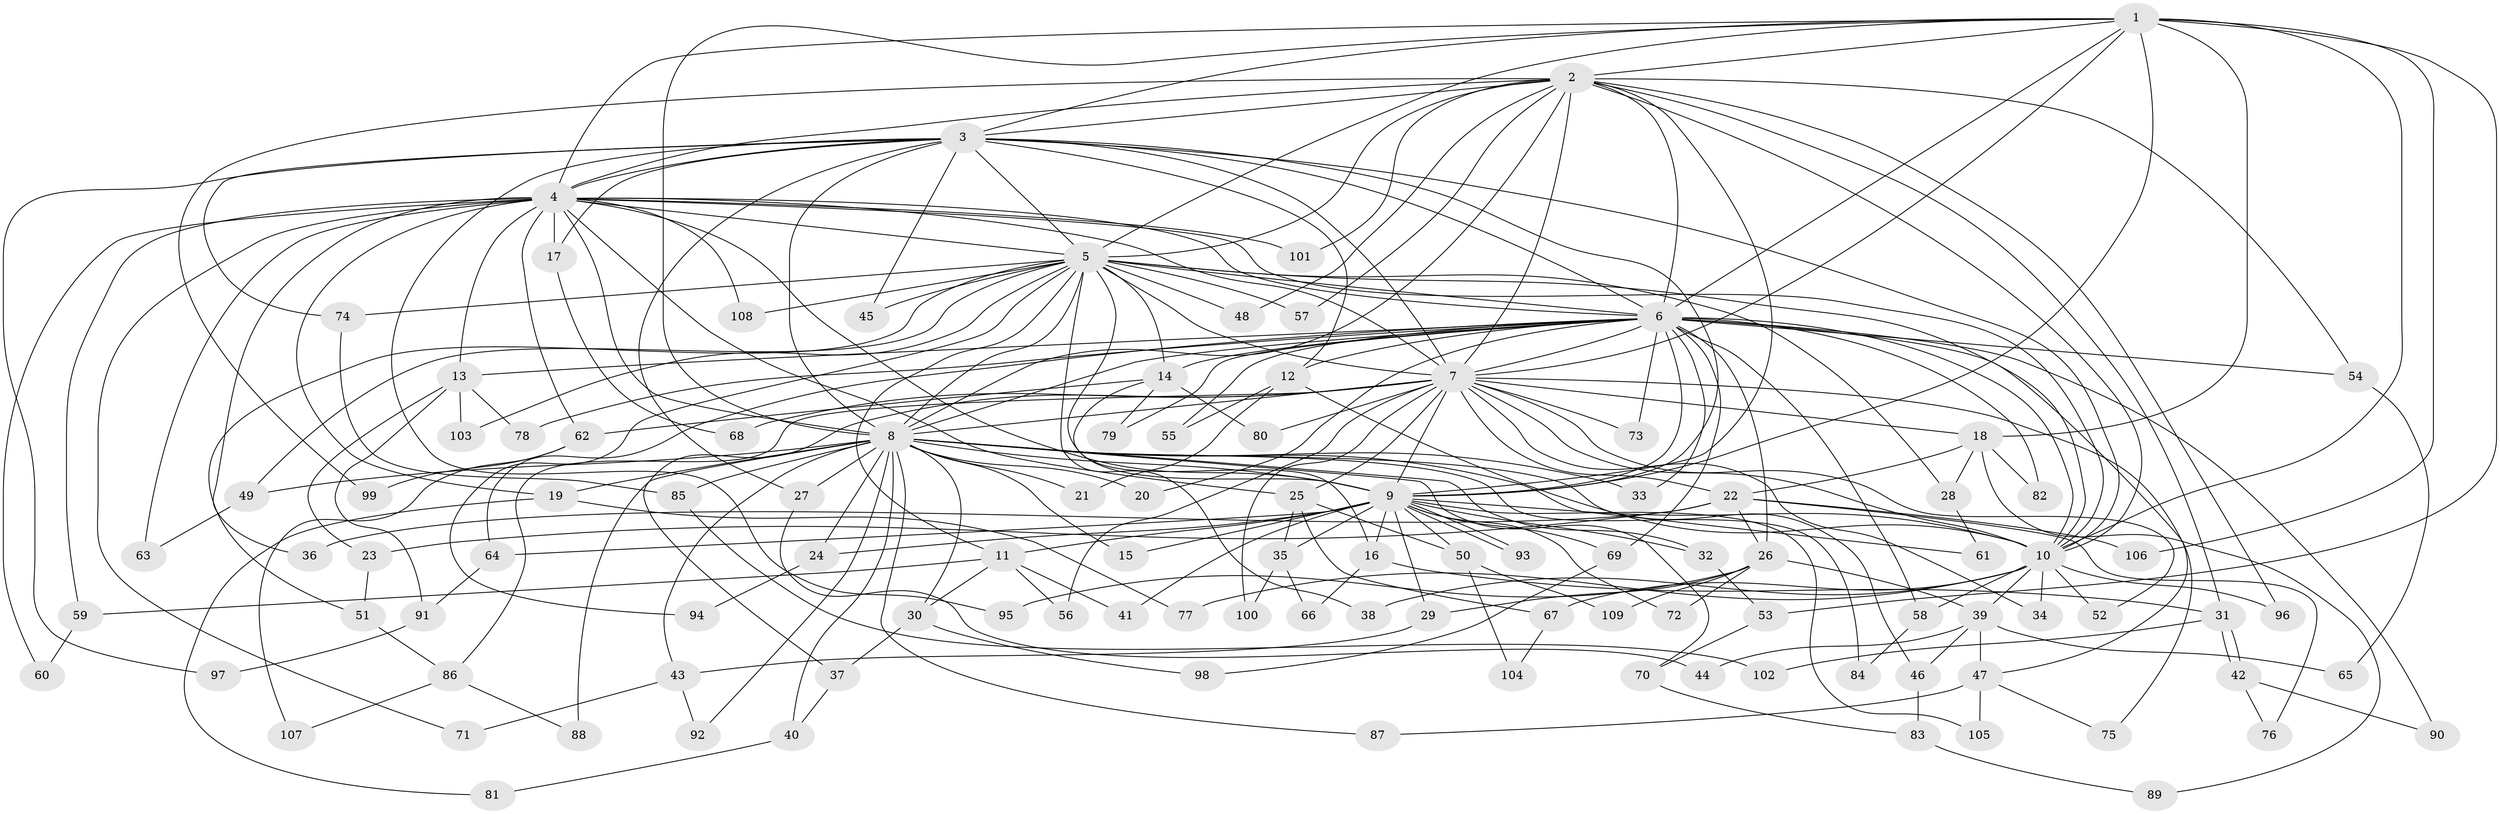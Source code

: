 // Generated by graph-tools (version 1.1) at 2025/11/02/27/25 16:11:06]
// undirected, 109 vertices, 243 edges
graph export_dot {
graph [start="1"]
  node [color=gray90,style=filled];
  1;
  2;
  3;
  4;
  5;
  6;
  7;
  8;
  9;
  10;
  11;
  12;
  13;
  14;
  15;
  16;
  17;
  18;
  19;
  20;
  21;
  22;
  23;
  24;
  25;
  26;
  27;
  28;
  29;
  30;
  31;
  32;
  33;
  34;
  35;
  36;
  37;
  38;
  39;
  40;
  41;
  42;
  43;
  44;
  45;
  46;
  47;
  48;
  49;
  50;
  51;
  52;
  53;
  54;
  55;
  56;
  57;
  58;
  59;
  60;
  61;
  62;
  63;
  64;
  65;
  66;
  67;
  68;
  69;
  70;
  71;
  72;
  73;
  74;
  75;
  76;
  77;
  78;
  79;
  80;
  81;
  82;
  83;
  84;
  85;
  86;
  87;
  88;
  89;
  90;
  91;
  92;
  93;
  94;
  95;
  96;
  97;
  98;
  99;
  100;
  101;
  102;
  103;
  104;
  105;
  106;
  107;
  108;
  109;
  1 -- 2;
  1 -- 3;
  1 -- 4;
  1 -- 5;
  1 -- 6;
  1 -- 7;
  1 -- 8;
  1 -- 9;
  1 -- 10;
  1 -- 18;
  1 -- 53;
  1 -- 106;
  2 -- 3;
  2 -- 4;
  2 -- 5;
  2 -- 6;
  2 -- 7;
  2 -- 8;
  2 -- 9;
  2 -- 10;
  2 -- 31;
  2 -- 48;
  2 -- 54;
  2 -- 57;
  2 -- 96;
  2 -- 99;
  2 -- 101;
  3 -- 4;
  3 -- 5;
  3 -- 6;
  3 -- 7;
  3 -- 8;
  3 -- 9;
  3 -- 10;
  3 -- 12;
  3 -- 17;
  3 -- 27;
  3 -- 45;
  3 -- 74;
  3 -- 95;
  3 -- 97;
  4 -- 5;
  4 -- 6;
  4 -- 7;
  4 -- 8;
  4 -- 9;
  4 -- 10;
  4 -- 13;
  4 -- 17;
  4 -- 19;
  4 -- 25;
  4 -- 36;
  4 -- 59;
  4 -- 60;
  4 -- 62;
  4 -- 63;
  4 -- 71;
  4 -- 101;
  4 -- 108;
  5 -- 6;
  5 -- 7;
  5 -- 8;
  5 -- 9;
  5 -- 10;
  5 -- 11;
  5 -- 14;
  5 -- 28;
  5 -- 38;
  5 -- 45;
  5 -- 48;
  5 -- 49;
  5 -- 51;
  5 -- 57;
  5 -- 74;
  5 -- 94;
  5 -- 103;
  5 -- 108;
  6 -- 7;
  6 -- 8;
  6 -- 9;
  6 -- 10;
  6 -- 12;
  6 -- 13;
  6 -- 14;
  6 -- 20;
  6 -- 26;
  6 -- 33;
  6 -- 47;
  6 -- 54;
  6 -- 55;
  6 -- 58;
  6 -- 64;
  6 -- 69;
  6 -- 73;
  6 -- 78;
  6 -- 79;
  6 -- 82;
  6 -- 90;
  7 -- 8;
  7 -- 9;
  7 -- 10;
  7 -- 18;
  7 -- 22;
  7 -- 25;
  7 -- 34;
  7 -- 37;
  7 -- 52;
  7 -- 56;
  7 -- 68;
  7 -- 73;
  7 -- 75;
  7 -- 80;
  7 -- 86;
  7 -- 100;
  8 -- 9;
  8 -- 10;
  8 -- 15;
  8 -- 19;
  8 -- 20;
  8 -- 21;
  8 -- 24;
  8 -- 27;
  8 -- 30;
  8 -- 32;
  8 -- 33;
  8 -- 40;
  8 -- 43;
  8 -- 49;
  8 -- 61;
  8 -- 70;
  8 -- 84;
  8 -- 85;
  8 -- 87;
  8 -- 88;
  8 -- 92;
  9 -- 10;
  9 -- 11;
  9 -- 15;
  9 -- 16;
  9 -- 24;
  9 -- 29;
  9 -- 32;
  9 -- 35;
  9 -- 41;
  9 -- 50;
  9 -- 64;
  9 -- 69;
  9 -- 72;
  9 -- 93;
  9 -- 93;
  9 -- 105;
  10 -- 34;
  10 -- 38;
  10 -- 39;
  10 -- 52;
  10 -- 58;
  10 -- 67;
  10 -- 77;
  10 -- 96;
  11 -- 30;
  11 -- 41;
  11 -- 56;
  11 -- 59;
  12 -- 21;
  12 -- 46;
  12 -- 55;
  13 -- 23;
  13 -- 78;
  13 -- 91;
  13 -- 103;
  14 -- 16;
  14 -- 62;
  14 -- 79;
  14 -- 80;
  16 -- 31;
  16 -- 66;
  17 -- 68;
  18 -- 22;
  18 -- 28;
  18 -- 82;
  18 -- 89;
  19 -- 77;
  19 -- 81;
  22 -- 23;
  22 -- 26;
  22 -- 36;
  22 -- 76;
  22 -- 106;
  23 -- 51;
  24 -- 94;
  25 -- 35;
  25 -- 50;
  25 -- 67;
  26 -- 29;
  26 -- 39;
  26 -- 72;
  26 -- 95;
  26 -- 109;
  27 -- 44;
  28 -- 61;
  29 -- 43;
  30 -- 37;
  30 -- 98;
  31 -- 42;
  31 -- 42;
  31 -- 102;
  32 -- 53;
  35 -- 66;
  35 -- 100;
  37 -- 40;
  39 -- 44;
  39 -- 46;
  39 -- 47;
  39 -- 65;
  40 -- 81;
  42 -- 76;
  42 -- 90;
  43 -- 71;
  43 -- 92;
  46 -- 83;
  47 -- 75;
  47 -- 87;
  47 -- 105;
  49 -- 63;
  50 -- 104;
  50 -- 109;
  51 -- 86;
  53 -- 70;
  54 -- 65;
  58 -- 84;
  59 -- 60;
  62 -- 99;
  62 -- 107;
  64 -- 91;
  67 -- 104;
  69 -- 98;
  70 -- 83;
  74 -- 85;
  83 -- 89;
  85 -- 102;
  86 -- 88;
  86 -- 107;
  91 -- 97;
}
